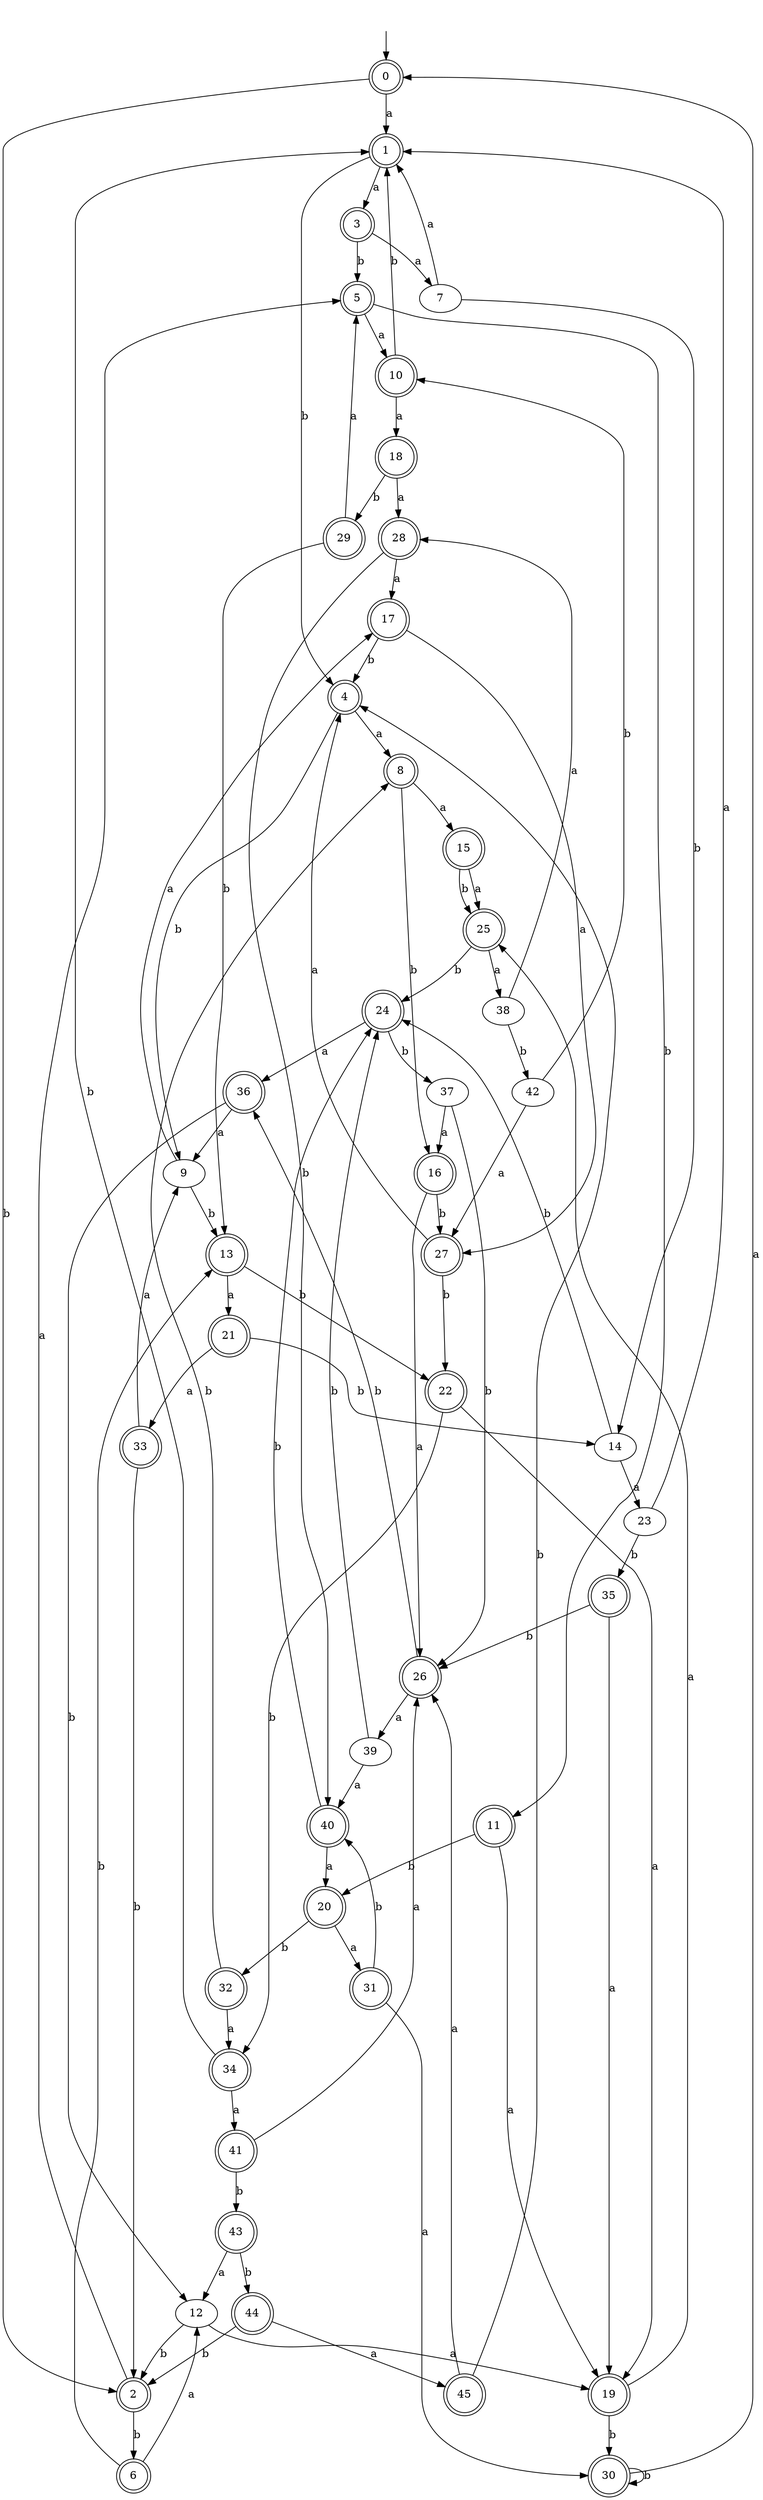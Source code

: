 digraph RandomDFA {
  __start0 [label="", shape=none];
  __start0 -> 0 [label=""];
  0 [shape=circle] [shape=doublecircle]
  0 -> 1 [label="a"]
  0 -> 2 [label="b"]
  1 [shape=doublecircle]
  1 -> 3 [label="a"]
  1 -> 4 [label="b"]
  2 [shape=doublecircle]
  2 -> 5 [label="a"]
  2 -> 6 [label="b"]
  3 [shape=doublecircle]
  3 -> 7 [label="a"]
  3 -> 5 [label="b"]
  4 [shape=doublecircle]
  4 -> 8 [label="a"]
  4 -> 9 [label="b"]
  5 [shape=doublecircle]
  5 -> 10 [label="a"]
  5 -> 11 [label="b"]
  6 [shape=doublecircle]
  6 -> 12 [label="a"]
  6 -> 13 [label="b"]
  7
  7 -> 1 [label="a"]
  7 -> 14 [label="b"]
  8 [shape=doublecircle]
  8 -> 15 [label="a"]
  8 -> 16 [label="b"]
  9
  9 -> 17 [label="a"]
  9 -> 13 [label="b"]
  10 [shape=doublecircle]
  10 -> 18 [label="a"]
  10 -> 1 [label="b"]
  11 [shape=doublecircle]
  11 -> 19 [label="a"]
  11 -> 20 [label="b"]
  12
  12 -> 19 [label="a"]
  12 -> 2 [label="b"]
  13 [shape=doublecircle]
  13 -> 21 [label="a"]
  13 -> 22 [label="b"]
  14
  14 -> 23 [label="a"]
  14 -> 24 [label="b"]
  15 [shape=doublecircle]
  15 -> 25 [label="a"]
  15 -> 25 [label="b"]
  16 [shape=doublecircle]
  16 -> 26 [label="a"]
  16 -> 27 [label="b"]
  17 [shape=doublecircle]
  17 -> 27 [label="a"]
  17 -> 4 [label="b"]
  18 [shape=doublecircle]
  18 -> 28 [label="a"]
  18 -> 29 [label="b"]
  19 [shape=doublecircle]
  19 -> 25 [label="a"]
  19 -> 30 [label="b"]
  20 [shape=doublecircle]
  20 -> 31 [label="a"]
  20 -> 32 [label="b"]
  21 [shape=doublecircle]
  21 -> 33 [label="a"]
  21 -> 14 [label="b"]
  22 [shape=doublecircle]
  22 -> 19 [label="a"]
  22 -> 34 [label="b"]
  23
  23 -> 1 [label="a"]
  23 -> 35 [label="b"]
  24 [shape=doublecircle]
  24 -> 36 [label="a"]
  24 -> 37 [label="b"]
  25 [shape=doublecircle]
  25 -> 38 [label="a"]
  25 -> 24 [label="b"]
  26 [shape=doublecircle]
  26 -> 39 [label="a"]
  26 -> 36 [label="b"]
  27 [shape=doublecircle]
  27 -> 4 [label="a"]
  27 -> 22 [label="b"]
  28 [shape=doublecircle]
  28 -> 17 [label="a"]
  28 -> 40 [label="b"]
  29 [shape=doublecircle]
  29 -> 5 [label="a"]
  29 -> 13 [label="b"]
  30 [shape=doublecircle]
  30 -> 0 [label="a"]
  30 -> 30 [label="b"]
  31 [shape=doublecircle]
  31 -> 30 [label="a"]
  31 -> 40 [label="b"]
  32 [shape=doublecircle]
  32 -> 34 [label="a"]
  32 -> 8 [label="b"]
  33 [shape=doublecircle]
  33 -> 9 [label="a"]
  33 -> 2 [label="b"]
  34 [shape=doublecircle]
  34 -> 41 [label="a"]
  34 -> 1 [label="b"]
  35 [shape=doublecircle]
  35 -> 19 [label="a"]
  35 -> 26 [label="b"]
  36 [shape=doublecircle]
  36 -> 9 [label="a"]
  36 -> 12 [label="b"]
  37
  37 -> 16 [label="a"]
  37 -> 26 [label="b"]
  38
  38 -> 28 [label="a"]
  38 -> 42 [label="b"]
  39
  39 -> 40 [label="a"]
  39 -> 24 [label="b"]
  40 [shape=doublecircle]
  40 -> 20 [label="a"]
  40 -> 24 [label="b"]
  41 [shape=doublecircle]
  41 -> 26 [label="a"]
  41 -> 43 [label="b"]
  42
  42 -> 27 [label="a"]
  42 -> 10 [label="b"]
  43 [shape=doublecircle]
  43 -> 12 [label="a"]
  43 -> 44 [label="b"]
  44 [shape=doublecircle]
  44 -> 45 [label="a"]
  44 -> 2 [label="b"]
  45 [shape=doublecircle]
  45 -> 26 [label="a"]
  45 -> 4 [label="b"]
}
